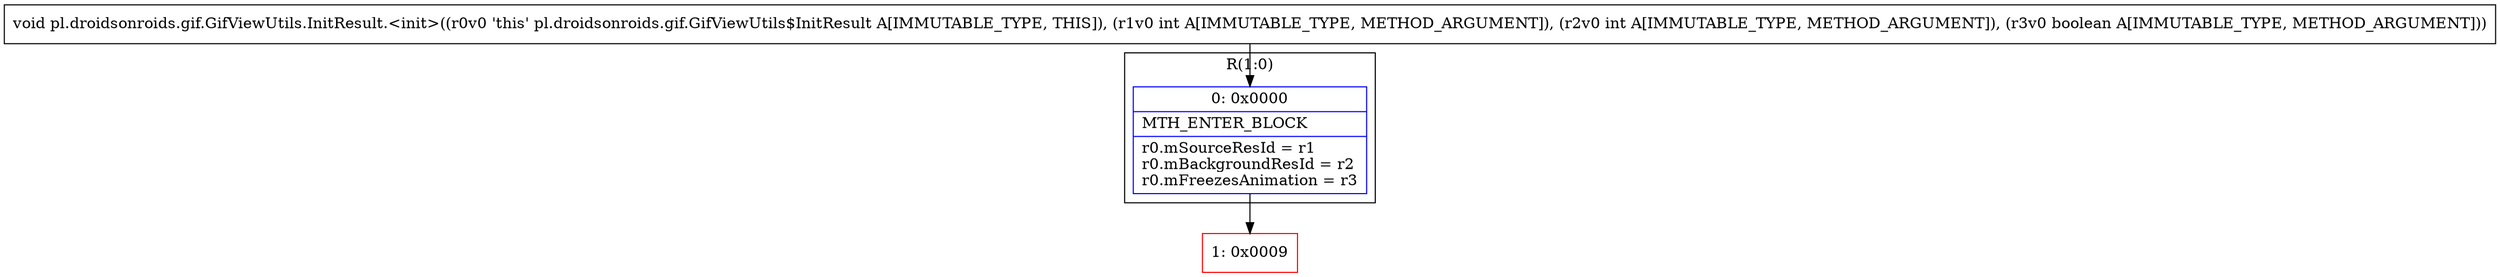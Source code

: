 digraph "CFG forpl.droidsonroids.gif.GifViewUtils.InitResult.\<init\>(IIZ)V" {
subgraph cluster_Region_1353352534 {
label = "R(1:0)";
node [shape=record,color=blue];
Node_0 [shape=record,label="{0\:\ 0x0000|MTH_ENTER_BLOCK\l|r0.mSourceResId = r1\lr0.mBackgroundResId = r2\lr0.mFreezesAnimation = r3\l}"];
}
Node_1 [shape=record,color=red,label="{1\:\ 0x0009}"];
MethodNode[shape=record,label="{void pl.droidsonroids.gif.GifViewUtils.InitResult.\<init\>((r0v0 'this' pl.droidsonroids.gif.GifViewUtils$InitResult A[IMMUTABLE_TYPE, THIS]), (r1v0 int A[IMMUTABLE_TYPE, METHOD_ARGUMENT]), (r2v0 int A[IMMUTABLE_TYPE, METHOD_ARGUMENT]), (r3v0 boolean A[IMMUTABLE_TYPE, METHOD_ARGUMENT])) }"];
MethodNode -> Node_0;
Node_0 -> Node_1;
}

